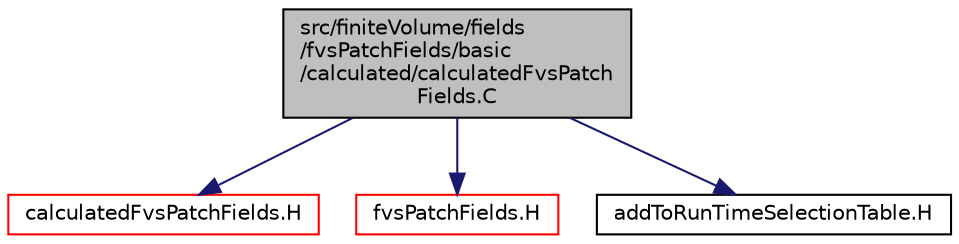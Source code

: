 digraph "src/finiteVolume/fields/fvsPatchFields/basic/calculated/calculatedFvsPatchFields.C"
{
  bgcolor="transparent";
  edge [fontname="Helvetica",fontsize="10",labelfontname="Helvetica",labelfontsize="10"];
  node [fontname="Helvetica",fontsize="10",shape=record];
  Node1 [label="src/finiteVolume/fields\l/fvsPatchFields/basic\l/calculated/calculatedFvsPatch\lFields.C",height=0.2,width=0.4,color="black", fillcolor="grey75", style="filled", fontcolor="black"];
  Node1 -> Node2 [color="midnightblue",fontsize="10",style="solid",fontname="Helvetica"];
  Node2 [label="calculatedFvsPatchFields.H",height=0.2,width=0.4,color="red",URL="$a05537.html"];
  Node1 -> Node3 [color="midnightblue",fontsize="10",style="solid",fontname="Helvetica"];
  Node3 [label="fvsPatchFields.H",height=0.2,width=0.4,color="red",URL="$a05613.html"];
  Node1 -> Node4 [color="midnightblue",fontsize="10",style="solid",fontname="Helvetica"];
  Node4 [label="addToRunTimeSelectionTable.H",height=0.2,width=0.4,color="black",URL="$a07853.html",tooltip="Macros for easy insertion into run-time selection tables. "];
}
